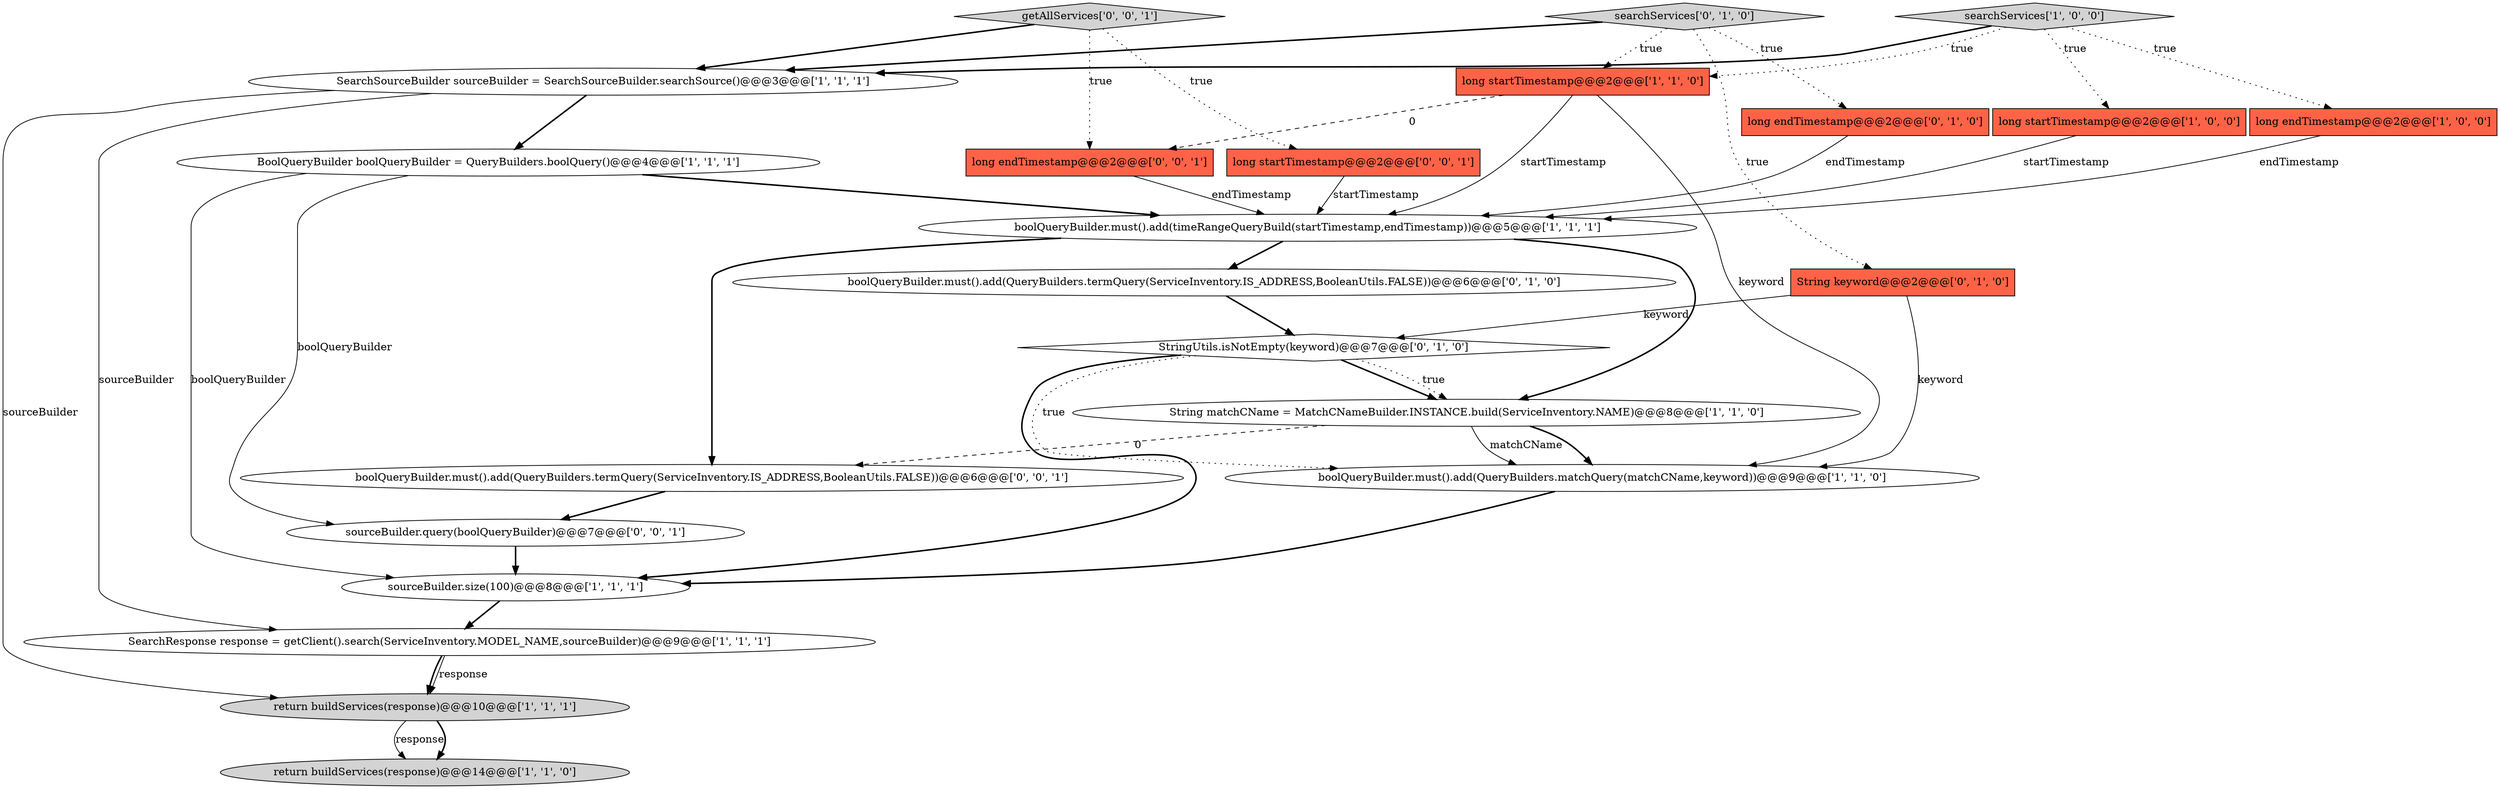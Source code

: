digraph {
8 [style = filled, label = "long startTimestamp@@@2@@@['1', '0', '0']", fillcolor = tomato, shape = box image = "AAA0AAABBB1BBB"];
12 [style = filled, label = "sourceBuilder.size(100)@@@8@@@['1', '1', '1']", fillcolor = white, shape = ellipse image = "AAA0AAABBB1BBB"];
6 [style = filled, label = "return buildServices(response)@@@10@@@['1', '1', '1']", fillcolor = lightgray, shape = ellipse image = "AAA0AAABBB1BBB"];
20 [style = filled, label = "sourceBuilder.query(boolQueryBuilder)@@@7@@@['0', '0', '1']", fillcolor = white, shape = ellipse image = "AAA0AAABBB3BBB"];
22 [style = filled, label = "getAllServices['0', '0', '1']", fillcolor = lightgray, shape = diamond image = "AAA0AAABBB3BBB"];
9 [style = filled, label = "SearchResponse response = getClient().search(ServiceInventory.MODEL_NAME,sourceBuilder)@@@9@@@['1', '1', '1']", fillcolor = white, shape = ellipse image = "AAA0AAABBB1BBB"];
4 [style = filled, label = "long endTimestamp@@@2@@@['1', '0', '0']", fillcolor = tomato, shape = box image = "AAA0AAABBB1BBB"];
7 [style = filled, label = "SearchSourceBuilder sourceBuilder = SearchSourceBuilder.searchSource()@@@3@@@['1', '1', '1']", fillcolor = white, shape = ellipse image = "AAA0AAABBB1BBB"];
19 [style = filled, label = "boolQueryBuilder.must().add(QueryBuilders.termQuery(ServiceInventory.IS_ADDRESS,BooleanUtils.FALSE))@@@6@@@['0', '0', '1']", fillcolor = white, shape = ellipse image = "AAA0AAABBB3BBB"];
11 [style = filled, label = "boolQueryBuilder.must().add(timeRangeQueryBuild(startTimestamp,endTimestamp))@@@5@@@['1', '1', '1']", fillcolor = white, shape = ellipse image = "AAA0AAABBB1BBB"];
14 [style = filled, label = "StringUtils.isNotEmpty(keyword)@@@7@@@['0', '1', '0']", fillcolor = white, shape = diamond image = "AAA1AAABBB2BBB"];
10 [style = filled, label = "long startTimestamp@@@2@@@['1', '1', '0']", fillcolor = tomato, shape = box image = "AAA0AAABBB1BBB"];
15 [style = filled, label = "String keyword@@@2@@@['0', '1', '0']", fillcolor = tomato, shape = box image = "AAA0AAABBB2BBB"];
1 [style = filled, label = "return buildServices(response)@@@14@@@['1', '1', '0']", fillcolor = lightgray, shape = ellipse image = "AAA0AAABBB1BBB"];
17 [style = filled, label = "boolQueryBuilder.must().add(QueryBuilders.termQuery(ServiceInventory.IS_ADDRESS,BooleanUtils.FALSE))@@@6@@@['0', '1', '0']", fillcolor = white, shape = ellipse image = "AAA1AAABBB2BBB"];
16 [style = filled, label = "searchServices['0', '1', '0']", fillcolor = lightgray, shape = diamond image = "AAA0AAABBB2BBB"];
2 [style = filled, label = "searchServices['1', '0', '0']", fillcolor = lightgray, shape = diamond image = "AAA0AAABBB1BBB"];
0 [style = filled, label = "boolQueryBuilder.must().add(QueryBuilders.matchQuery(matchCName,keyword))@@@9@@@['1', '1', '0']", fillcolor = white, shape = ellipse image = "AAA0AAABBB1BBB"];
5 [style = filled, label = "String matchCName = MatchCNameBuilder.INSTANCE.build(ServiceInventory.NAME)@@@8@@@['1', '1', '0']", fillcolor = white, shape = ellipse image = "AAA0AAABBB1BBB"];
3 [style = filled, label = "BoolQueryBuilder boolQueryBuilder = QueryBuilders.boolQuery()@@@4@@@['1', '1', '1']", fillcolor = white, shape = ellipse image = "AAA0AAABBB1BBB"];
21 [style = filled, label = "long endTimestamp@@@2@@@['0', '0', '1']", fillcolor = tomato, shape = box image = "AAA0AAABBB3BBB"];
18 [style = filled, label = "long startTimestamp@@@2@@@['0', '0', '1']", fillcolor = tomato, shape = box image = "AAA0AAABBB3BBB"];
13 [style = filled, label = "long endTimestamp@@@2@@@['0', '1', '0']", fillcolor = tomato, shape = box image = "AAA0AAABBB2BBB"];
14->5 [style = bold, label=""];
14->0 [style = dotted, label="true"];
3->11 [style = bold, label=""];
13->11 [style = solid, label="endTimestamp"];
2->4 [style = dotted, label="true"];
14->5 [style = dotted, label="true"];
10->0 [style = solid, label="keyword"];
5->0 [style = solid, label="matchCName"];
2->7 [style = bold, label=""];
2->8 [style = dotted, label="true"];
15->14 [style = solid, label="keyword"];
19->20 [style = bold, label=""];
10->21 [style = dashed, label="0"];
15->0 [style = solid, label="keyword"];
3->12 [style = solid, label="boolQueryBuilder"];
17->14 [style = bold, label=""];
14->12 [style = bold, label=""];
18->11 [style = solid, label="startTimestamp"];
16->13 [style = dotted, label="true"];
3->20 [style = solid, label="boolQueryBuilder"];
11->17 [style = bold, label=""];
5->19 [style = dashed, label="0"];
16->15 [style = dotted, label="true"];
7->9 [style = solid, label="sourceBuilder"];
2->10 [style = dotted, label="true"];
9->6 [style = bold, label=""];
7->3 [style = bold, label=""];
12->9 [style = bold, label=""];
6->1 [style = solid, label="response"];
9->6 [style = solid, label="response"];
5->0 [style = bold, label=""];
21->11 [style = solid, label="endTimestamp"];
0->12 [style = bold, label=""];
10->11 [style = solid, label="startTimestamp"];
16->10 [style = dotted, label="true"];
11->19 [style = bold, label=""];
22->7 [style = bold, label=""];
16->7 [style = bold, label=""];
8->11 [style = solid, label="startTimestamp"];
22->18 [style = dotted, label="true"];
6->1 [style = bold, label=""];
4->11 [style = solid, label="endTimestamp"];
20->12 [style = bold, label=""];
11->5 [style = bold, label=""];
7->6 [style = solid, label="sourceBuilder"];
22->21 [style = dotted, label="true"];
}

